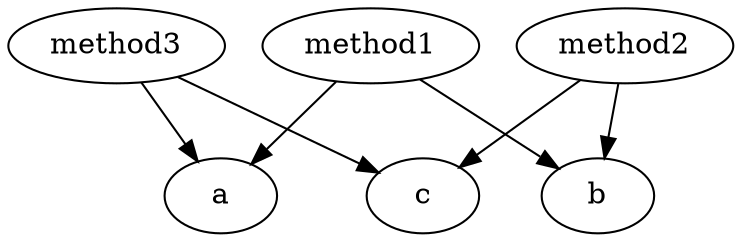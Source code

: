 digraph Example {
    "method1" -> "a";
    "method1" -> "b";
    "method2" -> "b";
    "method2" -> "c";
    "method3" -> "a";
    "method3" -> "c";
}

